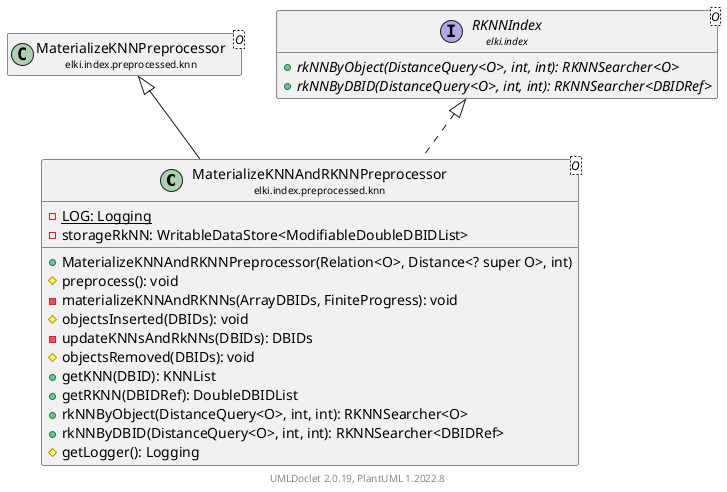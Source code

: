 @startuml
    remove .*\.(Instance|Par|Parameterizer|Factory)$
    set namespaceSeparator none
    hide empty fields
    hide empty methods

    class "<size:14>MaterializeKNNAndRKNNPreprocessor\n<size:10>elki.index.preprocessed.knn" as elki.index.preprocessed.knn.MaterializeKNNAndRKNNPreprocessor<O> [[MaterializeKNNAndRKNNPreprocessor.html]] {
        {static} -LOG: Logging
        -storageRkNN: WritableDataStore<ModifiableDoubleDBIDList>
        +MaterializeKNNAndRKNNPreprocessor(Relation<O>, Distance<? super O>, int)
        #preprocess(): void
        -materializeKNNAndRKNNs(ArrayDBIDs, FiniteProgress): void
        #objectsInserted(DBIDs): void
        -updateKNNsAndRkNNs(DBIDs): DBIDs
        #objectsRemoved(DBIDs): void
        +getKNN(DBID): KNNList
        +getRKNN(DBIDRef): DoubleDBIDList
        +rkNNByObject(DistanceQuery<O>, int, int): RKNNSearcher<O>
        +rkNNByDBID(DistanceQuery<O>, int, int): RKNNSearcher<DBIDRef>
        #getLogger(): Logging
    }

    class "<size:14>MaterializeKNNPreprocessor\n<size:10>elki.index.preprocessed.knn" as elki.index.preprocessed.knn.MaterializeKNNPreprocessor<O> [[MaterializeKNNPreprocessor.html]]
    interface "<size:14>RKNNIndex\n<size:10>elki.index" as elki.index.RKNNIndex<O> [[../../RKNNIndex.html]] {
        {abstract} +rkNNByObject(DistanceQuery<O>, int, int): RKNNSearcher<O>
        {abstract} +rkNNByDBID(DistanceQuery<O>, int, int): RKNNSearcher<DBIDRef>
    }
    class "<size:14>MaterializeKNNAndRKNNPreprocessor.Factory\n<size:10>elki.index.preprocessed.knn" as elki.index.preprocessed.knn.MaterializeKNNAndRKNNPreprocessor.Factory<O> [[MaterializeKNNAndRKNNPreprocessor.Factory.html]]

    elki.index.preprocessed.knn.MaterializeKNNPreprocessor <|-- elki.index.preprocessed.knn.MaterializeKNNAndRKNNPreprocessor
    elki.index.RKNNIndex <|.. elki.index.preprocessed.knn.MaterializeKNNAndRKNNPreprocessor
    elki.index.preprocessed.knn.MaterializeKNNAndRKNNPreprocessor +-- elki.index.preprocessed.knn.MaterializeKNNAndRKNNPreprocessor.Factory

    center footer UMLDoclet 2.0.19, PlantUML 1.2022.8
@enduml

